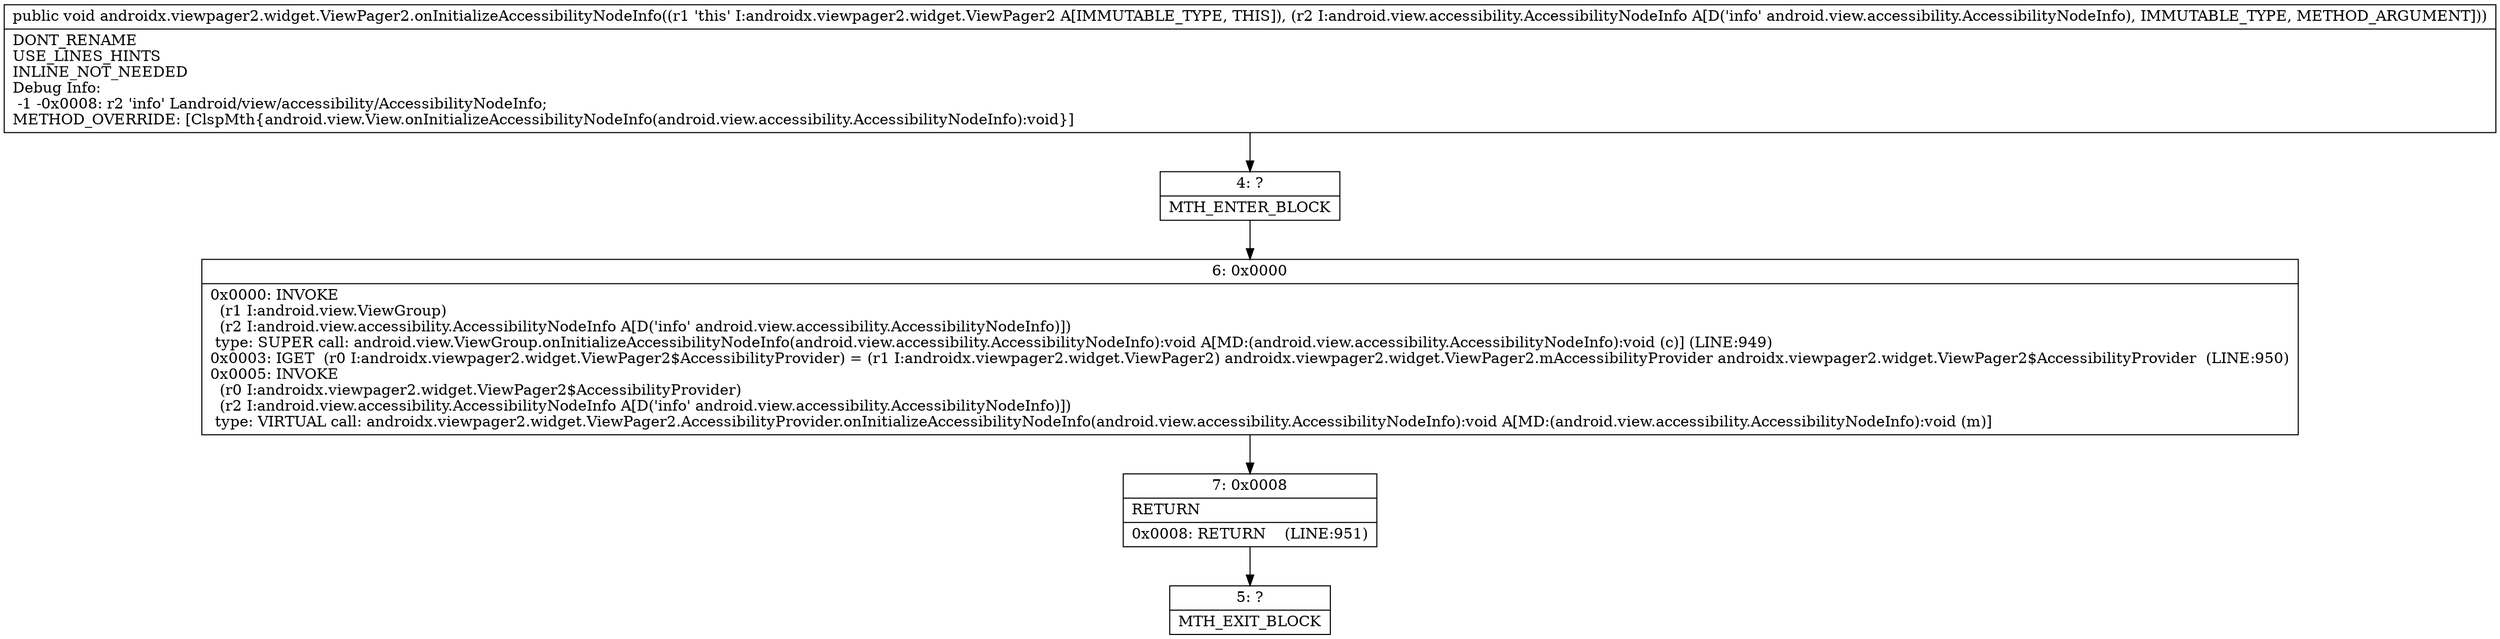 digraph "CFG forandroidx.viewpager2.widget.ViewPager2.onInitializeAccessibilityNodeInfo(Landroid\/view\/accessibility\/AccessibilityNodeInfo;)V" {
Node_4 [shape=record,label="{4\:\ ?|MTH_ENTER_BLOCK\l}"];
Node_6 [shape=record,label="{6\:\ 0x0000|0x0000: INVOKE  \l  (r1 I:android.view.ViewGroup)\l  (r2 I:android.view.accessibility.AccessibilityNodeInfo A[D('info' android.view.accessibility.AccessibilityNodeInfo)])\l type: SUPER call: android.view.ViewGroup.onInitializeAccessibilityNodeInfo(android.view.accessibility.AccessibilityNodeInfo):void A[MD:(android.view.accessibility.AccessibilityNodeInfo):void (c)] (LINE:949)\l0x0003: IGET  (r0 I:androidx.viewpager2.widget.ViewPager2$AccessibilityProvider) = (r1 I:androidx.viewpager2.widget.ViewPager2) androidx.viewpager2.widget.ViewPager2.mAccessibilityProvider androidx.viewpager2.widget.ViewPager2$AccessibilityProvider  (LINE:950)\l0x0005: INVOKE  \l  (r0 I:androidx.viewpager2.widget.ViewPager2$AccessibilityProvider)\l  (r2 I:android.view.accessibility.AccessibilityNodeInfo A[D('info' android.view.accessibility.AccessibilityNodeInfo)])\l type: VIRTUAL call: androidx.viewpager2.widget.ViewPager2.AccessibilityProvider.onInitializeAccessibilityNodeInfo(android.view.accessibility.AccessibilityNodeInfo):void A[MD:(android.view.accessibility.AccessibilityNodeInfo):void (m)]\l}"];
Node_7 [shape=record,label="{7\:\ 0x0008|RETURN\l|0x0008: RETURN    (LINE:951)\l}"];
Node_5 [shape=record,label="{5\:\ ?|MTH_EXIT_BLOCK\l}"];
MethodNode[shape=record,label="{public void androidx.viewpager2.widget.ViewPager2.onInitializeAccessibilityNodeInfo((r1 'this' I:androidx.viewpager2.widget.ViewPager2 A[IMMUTABLE_TYPE, THIS]), (r2 I:android.view.accessibility.AccessibilityNodeInfo A[D('info' android.view.accessibility.AccessibilityNodeInfo), IMMUTABLE_TYPE, METHOD_ARGUMENT]))  | DONT_RENAME\lUSE_LINES_HINTS\lINLINE_NOT_NEEDED\lDebug Info:\l  \-1 \-0x0008: r2 'info' Landroid\/view\/accessibility\/AccessibilityNodeInfo;\lMETHOD_OVERRIDE: [ClspMth\{android.view.View.onInitializeAccessibilityNodeInfo(android.view.accessibility.AccessibilityNodeInfo):void\}]\l}"];
MethodNode -> Node_4;Node_4 -> Node_6;
Node_6 -> Node_7;
Node_7 -> Node_5;
}


